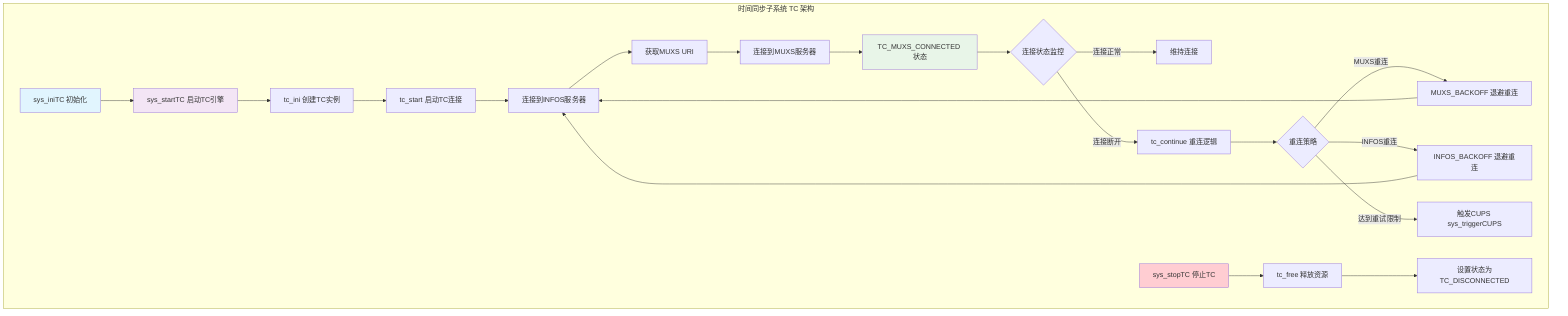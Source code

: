 graph TD
    subgraph "时间同步子系统 TC 架构"
        A["sys_iniTC 初始化"] --> B["sys_startTC 启动TC引擎"]
        B --> C["tc_ini 创建TC实例"]
        C --> D["tc_start 启动TC连接"]
        D --> E["连接到INFOS服务器"]
        E --> F["获取MUXS URI"]
        F --> G["连接到MUXS服务器"]
        G --> H["TC_MUXS_CONNECTED 状态"]
        
        H --> I{"连接状态监控"}
        I -->|连接正常| J["维持连接"]
        I -->|连接断开| K["tc_continue 重连逻辑"]
        
        K --> L{"重连策略"}
        L -->|MUXS重连| M["MUXS_BACKOFF 退避重连"]
        L -->|INFOS重连| N["INFOS_BACKOFF 退避重连"]
        L -->|达到重试限制| O["触发CUPS sys_triggerCUPS"]
        
        M --> E
        N --> E
        
        P["sys_stopTC 停止TC"] --> Q["tc_free 释放资源"]
        Q --> R["设置状态为TC_DISCONNECTED"]
    end
    
    style A fill:#e1f5fe
    style B fill:#f3e5f5
    style H fill:#e8f5e8
    style P fill:#ffcdd2